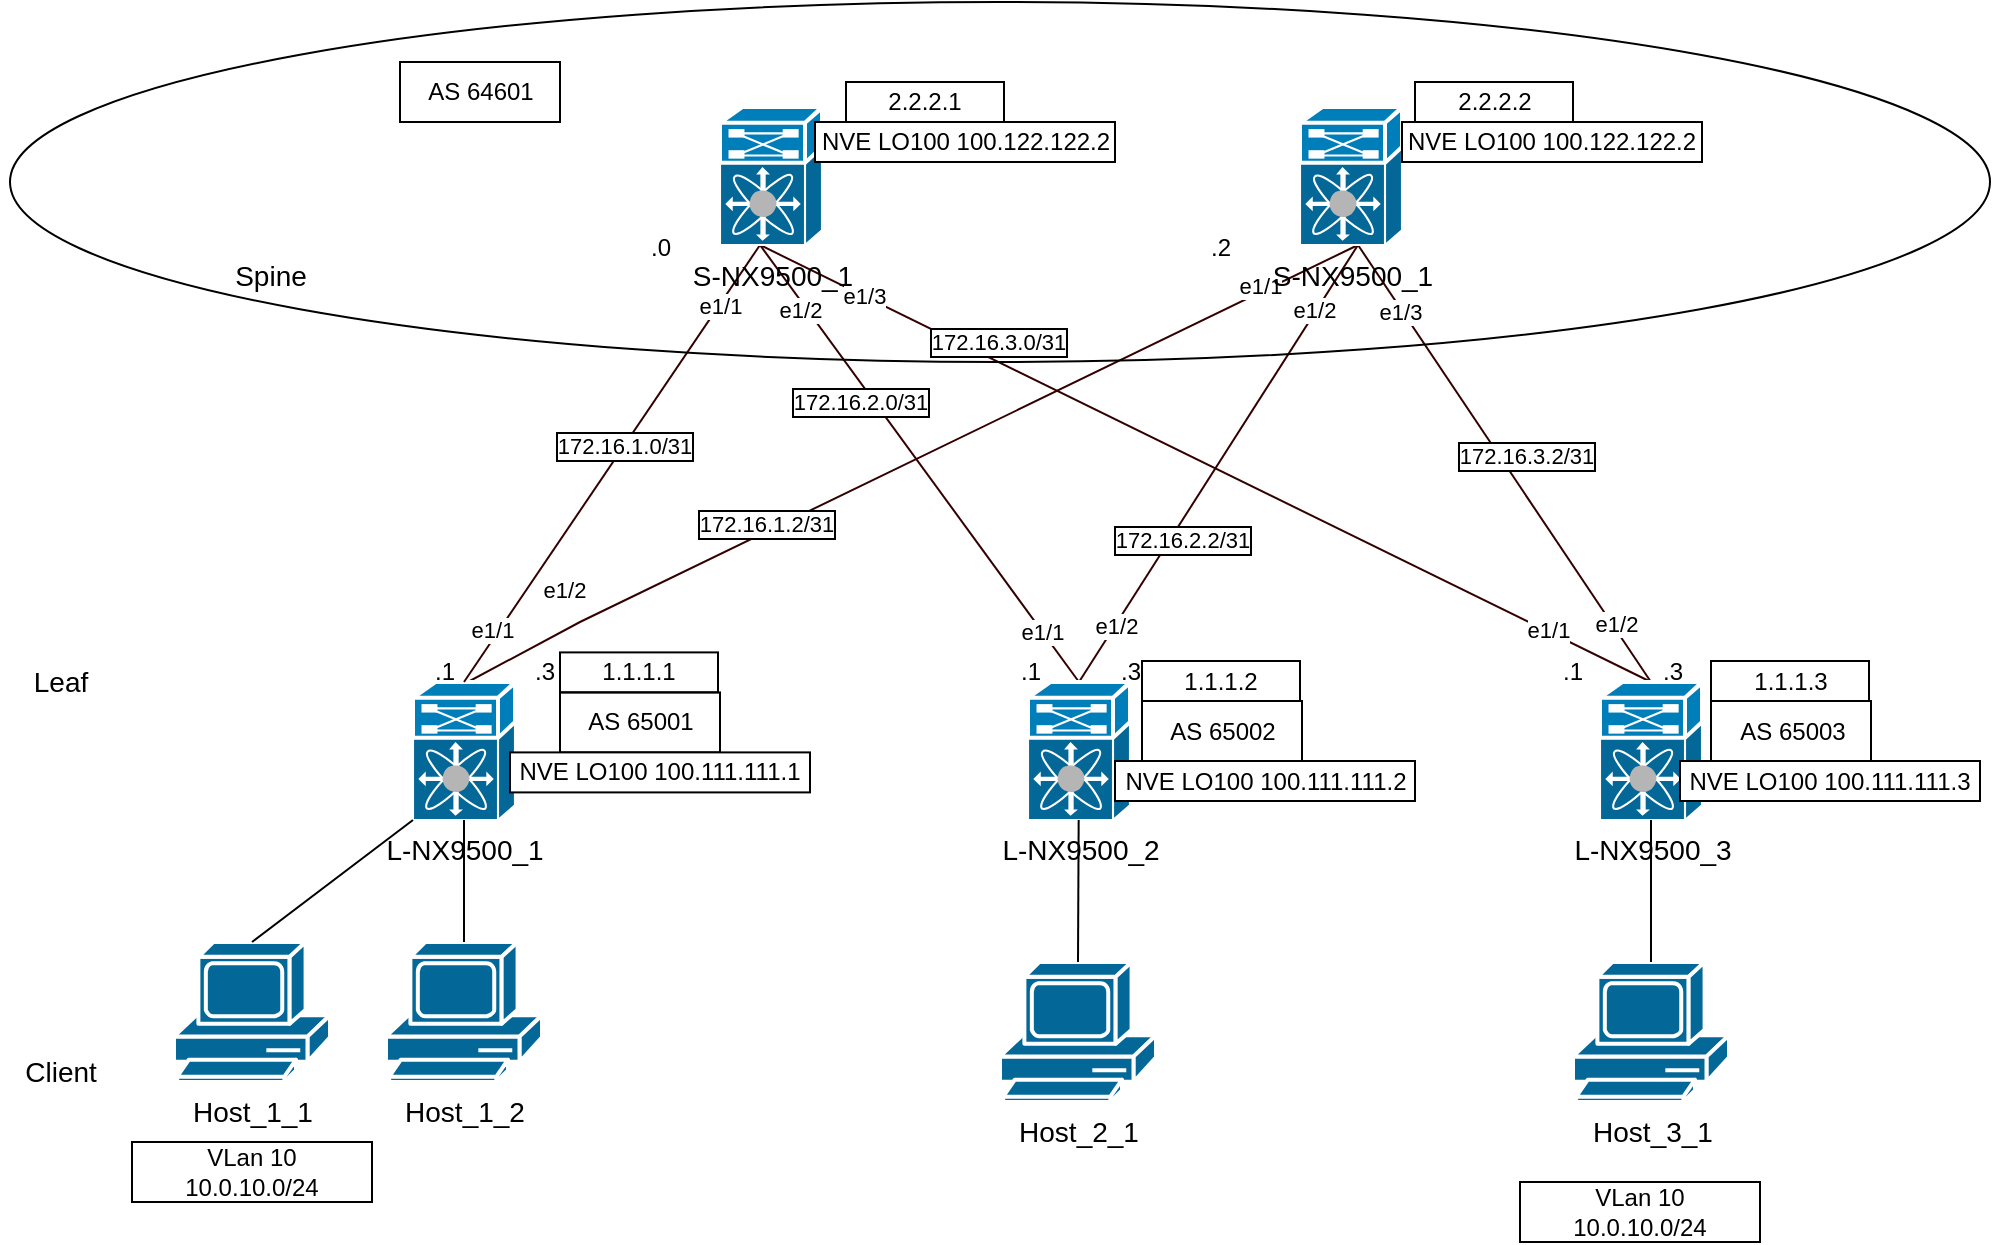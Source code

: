 <mxfile version="14.4.3" type="device"><diagram name="Страница — 1" id="TyXKpOnX87bSKpu7sTU_"><mxGraphModel dx="2249" dy="866" grid="1" gridSize="10" guides="1" tooltips="1" connect="1" arrows="1" fold="1" page="1" pageScale="1" pageWidth="827" pageHeight="1169" math="0" shadow="0"><root><mxCell id="0"/><mxCell id="1" parent="0"/><mxCell id="x6yWvG2BefHzN4PRWWCQ-21" style="rounded=0;orthogonalLoop=1;jettySize=auto;html=1;exitX=0.392;exitY=0.058;exitDx=0;exitDy=0;exitPerimeter=0;entryX=0.5;entryY=1;entryDx=0;entryDy=0;entryPerimeter=0;endArrow=none;endFill=0;fontSize=14;fillColor=#d5e8d4;strokeColor=#330000;strokeWidth=1;" parent="1" source="x6yWvG2BefHzN4PRWWCQ-4" edge="1"><mxGeometry relative="1" as="geometry"><Array as="points"><mxPoint x="190" y="390"/></Array><mxPoint x="579" y="201.5" as="targetPoint"/></mxGeometry></mxCell><mxCell id="jhfHBk7VUQF83KdC7KXJ-4" value="e1/2" style="edgeLabel;html=1;align=center;verticalAlign=middle;resizable=0;points=[];" parent="x6yWvG2BefHzN4PRWWCQ-21" vertex="1" connectable="0"><mxGeometry x="-0.789" y="1" relative="1" as="geometry"><mxPoint x="9" y="-24" as="offset"/></mxGeometry></mxCell><mxCell id="jhfHBk7VUQF83KdC7KXJ-12" value="e1/1" style="edgeLabel;html=1;align=center;verticalAlign=middle;resizable=0;points=[];" parent="x6yWvG2BefHzN4PRWWCQ-21" vertex="1" connectable="0"><mxGeometry x="0.79" y="3" relative="1" as="geometry"><mxPoint as="offset"/></mxGeometry></mxCell><mxCell id="x6yWvG2BefHzN4PRWWCQ-4" value="L-NX9500_1" style="shape=mxgraph.cisco.misc.nexus_7000;html=1;pointerEvents=1;fillColor=#036897;strokeColor=#ffffff;strokeWidth=2;verticalLabelPosition=bottom;verticalAlign=top;align=center;outlineConnect=0;fontSize=14;" parent="1" vertex="1"><mxGeometry x="106.5" y="420" width="51" height="69" as="geometry"/></mxCell><mxCell id="x6yWvG2BefHzN4PRWWCQ-22" style="rounded=0;orthogonalLoop=1;jettySize=auto;html=1;exitX=0.5;exitY=0;exitDx=0;exitDy=0;exitPerimeter=0;endArrow=none;endFill=0;entryX=0.5;entryY=1;entryDx=0;entryDy=0;entryPerimeter=0;fontSize=14;fillColor=#d5e8d4;strokeColor=#330000;strokeWidth=1;" parent="1" source="x6yWvG2BefHzN4PRWWCQ-5" edge="1"><mxGeometry relative="1" as="geometry"><mxPoint x="280" y="201.5" as="targetPoint"/></mxGeometry></mxCell><mxCell id="jhfHBk7VUQF83KdC7KXJ-5" value="e1/1" style="edgeLabel;html=1;align=center;verticalAlign=middle;resizable=0;points=[];" parent="x6yWvG2BefHzN4PRWWCQ-22" vertex="1" connectable="0"><mxGeometry x="-0.76" relative="1" as="geometry"><mxPoint y="1" as="offset"/></mxGeometry></mxCell><mxCell id="jhfHBk7VUQF83KdC7KXJ-10" value="e1/2" style="edgeLabel;html=1;align=center;verticalAlign=middle;resizable=0;points=[];" parent="x6yWvG2BefHzN4PRWWCQ-22" vertex="1" connectable="0"><mxGeometry x="0.719" y="3" relative="1" as="geometry"><mxPoint as="offset"/></mxGeometry></mxCell><mxCell id="x6yWvG2BefHzN4PRWWCQ-23" style="rounded=0;orthogonalLoop=1;jettySize=auto;html=1;exitX=0.5;exitY=0;exitDx=0;exitDy=0;exitPerimeter=0;endArrow=none;endFill=0;entryX=0.5;entryY=1;entryDx=0;entryDy=0;entryPerimeter=0;fontSize=14;fillColor=#d5e8d4;strokeColor=#330000;strokeWidth=1;" parent="1" source="x6yWvG2BefHzN4PRWWCQ-5" edge="1"><mxGeometry relative="1" as="geometry"><mxPoint x="579" y="201.5" as="targetPoint"/></mxGeometry></mxCell><mxCell id="jhfHBk7VUQF83KdC7KXJ-6" value="e1/2" style="edgeLabel;html=1;align=center;verticalAlign=middle;resizable=0;points=[];" parent="x6yWvG2BefHzN4PRWWCQ-23" vertex="1" connectable="0"><mxGeometry x="-0.745" relative="1" as="geometry"><mxPoint as="offset"/></mxGeometry></mxCell><mxCell id="jhfHBk7VUQF83KdC7KXJ-13" value="e1/2" style="edgeLabel;html=1;align=center;verticalAlign=middle;resizable=0;points=[];" parent="x6yWvG2BefHzN4PRWWCQ-23" vertex="1" connectable="0"><mxGeometry x="0.697" y="1" relative="1" as="geometry"><mxPoint as="offset"/></mxGeometry></mxCell><mxCell id="x6yWvG2BefHzN4PRWWCQ-5" value="L-NX9500_2" style="shape=mxgraph.cisco.misc.nexus_7000;html=1;pointerEvents=1;fillColor=#036897;strokeColor=#ffffff;strokeWidth=2;verticalLabelPosition=bottom;verticalAlign=top;align=center;outlineConnect=0;fontSize=14;" parent="1" vertex="1"><mxGeometry x="414" y="420" width="51" height="69" as="geometry"/></mxCell><mxCell id="x6yWvG2BefHzN4PRWWCQ-20" style="rounded=0;orthogonalLoop=1;jettySize=auto;html=1;exitX=0.5;exitY=1;exitDx=0;exitDy=0;exitPerimeter=0;entryX=0.5;entryY=0;entryDx=0;entryDy=0;entryPerimeter=0;endArrow=none;endFill=0;fontSize=14;fillColor=#d5e8d4;strokeColor=#330000;strokeWidth=1;" parent="1" target="x6yWvG2BefHzN4PRWWCQ-4" edge="1"><mxGeometry relative="1" as="geometry"><mxPoint x="280" y="201.5" as="sourcePoint"/></mxGeometry></mxCell><mxCell id="jhfHBk7VUQF83KdC7KXJ-3" value="e1/1" style="edgeLabel;html=1;align=center;verticalAlign=middle;resizable=0;points=[];" parent="x6yWvG2BefHzN4PRWWCQ-20" vertex="1" connectable="0"><mxGeometry x="0.777" y="-3" relative="1" as="geometry"><mxPoint as="offset"/></mxGeometry></mxCell><mxCell id="jhfHBk7VUQF83KdC7KXJ-9" value="e1/1" style="edgeLabel;html=1;align=center;verticalAlign=middle;resizable=0;points=[];" parent="x6yWvG2BefHzN4PRWWCQ-20" vertex="1" connectable="0"><mxGeometry x="-0.719" relative="1" as="geometry"><mxPoint as="offset"/></mxGeometry></mxCell><mxCell id="jhfHBk7VUQF83KdC7KXJ-23" value="172.16.1.0/31" style="edgeLabel;html=1;align=center;verticalAlign=middle;resizable=0;points=[];labelBorderColor=default;" parent="x6yWvG2BefHzN4PRWWCQ-20" vertex="1" connectable="0"><mxGeometry x="-0.08" relative="1" as="geometry"><mxPoint as="offset"/></mxGeometry></mxCell><mxCell id="x6yWvG2BefHzN4PRWWCQ-24" style="rounded=0;orthogonalLoop=1;jettySize=auto;html=1;exitX=0.5;exitY=0;exitDx=0;exitDy=0;exitPerimeter=0;entryX=0.5;entryY=1;entryDx=0;entryDy=0;entryPerimeter=0;endArrow=none;endFill=0;fontSize=14;fillColor=#d5e8d4;strokeColor=#330000;strokeWidth=1;" parent="1" source="x6yWvG2BefHzN4PRWWCQ-8" edge="1"><mxGeometry relative="1" as="geometry"><mxPoint x="280" y="201.5" as="targetPoint"/></mxGeometry></mxCell><mxCell id="jhfHBk7VUQF83KdC7KXJ-7" value="e1/1" style="edgeLabel;html=1;align=center;verticalAlign=middle;resizable=0;points=[];" parent="x6yWvG2BefHzN4PRWWCQ-24" vertex="1" connectable="0"><mxGeometry x="-0.767" y="-1" relative="1" as="geometry"><mxPoint as="offset"/></mxGeometry></mxCell><mxCell id="jhfHBk7VUQF83KdC7KXJ-11" value="e1/3" style="edgeLabel;html=1;align=center;verticalAlign=middle;resizable=0;points=[];" parent="x6yWvG2BefHzN4PRWWCQ-24" vertex="1" connectable="0"><mxGeometry x="0.767" relative="1" as="geometry"><mxPoint as="offset"/></mxGeometry></mxCell><mxCell id="x6yWvG2BefHzN4PRWWCQ-25" style="rounded=0;orthogonalLoop=1;jettySize=auto;html=1;exitX=0.5;exitY=0;exitDx=0;exitDy=0;exitPerimeter=0;entryX=0.5;entryY=1;entryDx=0;entryDy=0;entryPerimeter=0;endArrow=none;endFill=0;fontSize=14;fillColor=#d5e8d4;strokeColor=#330000;strokeWidth=1;" parent="1" source="x6yWvG2BefHzN4PRWWCQ-8" edge="1"><mxGeometry relative="1" as="geometry"><mxPoint x="579" y="201.5" as="targetPoint"/></mxGeometry></mxCell><mxCell id="jhfHBk7VUQF83KdC7KXJ-8" value="e1/2" style="edgeLabel;html=1;align=center;verticalAlign=middle;resizable=0;points=[];" parent="x6yWvG2BefHzN4PRWWCQ-25" vertex="1" connectable="0"><mxGeometry x="-0.743" y="-2" relative="1" as="geometry"><mxPoint as="offset"/></mxGeometry></mxCell><mxCell id="jhfHBk7VUQF83KdC7KXJ-14" value="e1/3" style="edgeLabel;html=1;align=center;verticalAlign=middle;resizable=0;points=[];" parent="x6yWvG2BefHzN4PRWWCQ-25" vertex="1" connectable="0"><mxGeometry x="0.7" y="1" relative="1" as="geometry"><mxPoint as="offset"/></mxGeometry></mxCell><mxCell id="x6yWvG2BefHzN4PRWWCQ-8" value="L-NX9500_3" style="shape=mxgraph.cisco.misc.nexus_7000;html=1;pointerEvents=1;fillColor=#036897;strokeColor=#ffffff;strokeWidth=2;verticalLabelPosition=bottom;verticalAlign=top;align=center;outlineConnect=0;fontSize=14;" parent="1" vertex="1"><mxGeometry x="700" y="420" width="51" height="69" as="geometry"/></mxCell><mxCell id="x6yWvG2BefHzN4PRWWCQ-9" value="Host_1_2" style="shape=mxgraph.cisco.computers_and_peripherals.pc;sketch=0;html=1;pointerEvents=1;fillColor=#036897;strokeColor=#ffffff;strokeWidth=2;verticalLabelPosition=bottom;verticalAlign=top;align=center;outlineConnect=0;fontSize=14;" parent="1" vertex="1"><mxGeometry x="93" y="550" width="78" height="70" as="geometry"/></mxCell><mxCell id="x6yWvG2BefHzN4PRWWCQ-10" value="Host_2_1" style="shape=mxgraph.cisco.computers_and_peripherals.pc;sketch=0;html=1;pointerEvents=1;fillColor=#036897;strokeColor=#ffffff;strokeWidth=2;verticalLabelPosition=bottom;verticalAlign=top;align=center;outlineConnect=0;fontSize=14;" parent="1" vertex="1"><mxGeometry x="400" y="560" width="78" height="70" as="geometry"/></mxCell><mxCell id="x6yWvG2BefHzN4PRWWCQ-11" value="Host_3_1" style="shape=mxgraph.cisco.computers_and_peripherals.pc;sketch=0;html=1;pointerEvents=1;fillColor=#036897;strokeColor=#ffffff;strokeWidth=2;verticalLabelPosition=bottom;verticalAlign=top;align=center;outlineConnect=0;fontSize=14;" parent="1" vertex="1"><mxGeometry x="686.5" y="560" width="78" height="70" as="geometry"/></mxCell><mxCell id="x6yWvG2BefHzN4PRWWCQ-15" value="" style="endArrow=none;html=1;rounded=0;entryX=0.5;entryY=1;entryDx=0;entryDy=0;entryPerimeter=0;exitX=0.5;exitY=0;exitDx=0;exitDy=0;exitPerimeter=0;fontSize=14;" parent="1" source="x6yWvG2BefHzN4PRWWCQ-9" target="x6yWvG2BefHzN4PRWWCQ-4" edge="1"><mxGeometry width="50" height="50" relative="1" as="geometry"><mxPoint x="303.5" y="560" as="sourcePoint"/><mxPoint x="353.5" y="510" as="targetPoint"/></mxGeometry></mxCell><mxCell id="x6yWvG2BefHzN4PRWWCQ-18" value="" style="endArrow=none;html=1;rounded=0;exitX=0.5;exitY=0;exitDx=0;exitDy=0;exitPerimeter=0;fontSize=14;" parent="1" source="x6yWvG2BefHzN4PRWWCQ-10" target="x6yWvG2BefHzN4PRWWCQ-5" edge="1"><mxGeometry width="50" height="50" relative="1" as="geometry"><mxPoint x="423.5" y="620" as="sourcePoint"/><mxPoint x="423.5" y="459" as="targetPoint"/></mxGeometry></mxCell><mxCell id="x6yWvG2BefHzN4PRWWCQ-19" value="" style="endArrow=none;html=1;rounded=0;exitX=0.5;exitY=0;exitDx=0;exitDy=0;exitPerimeter=0;fontSize=14;" parent="1" source="x6yWvG2BefHzN4PRWWCQ-11" target="x6yWvG2BefHzN4PRWWCQ-8" edge="1"><mxGeometry width="50" height="50" relative="1" as="geometry"><mxPoint x="623.5" y="641" as="sourcePoint"/><mxPoint x="623.5" y="480" as="targetPoint"/></mxGeometry></mxCell><mxCell id="x6yWvG2BefHzN4PRWWCQ-26" value="Leaf" style="text;html=1;align=center;verticalAlign=middle;resizable=0;points=[];autosize=1;strokeColor=none;fillColor=none;fontSize=14;" parent="1" vertex="1"><mxGeometry x="-95" y="405.2" width="50" height="30" as="geometry"/></mxCell><mxCell id="x6yWvG2BefHzN4PRWWCQ-27" value="Spine" style="text;html=1;align=center;verticalAlign=middle;resizable=0;points=[];autosize=1;strokeColor=none;fillColor=none;fontSize=14;" parent="1" vertex="1"><mxGeometry x="5" y="201.5" width="60" height="30" as="geometry"/></mxCell><mxCell id="x6yWvG2BefHzN4PRWWCQ-28" value="Client" style="text;html=1;align=center;verticalAlign=middle;resizable=0;points=[];autosize=1;strokeColor=none;fillColor=none;fontSize=14;" parent="1" vertex="1"><mxGeometry x="-100" y="600" width="60" height="30" as="geometry"/></mxCell><mxCell id="jhfHBk7VUQF83KdC7KXJ-1" value="S-NX9500_1" style="shape=mxgraph.cisco.misc.nexus_7000;html=1;pointerEvents=1;fillColor=#036897;strokeColor=#ffffff;strokeWidth=2;verticalLabelPosition=bottom;verticalAlign=top;align=center;outlineConnect=0;fontSize=14;" parent="1" vertex="1"><mxGeometry x="260" y="132.5" width="51" height="69" as="geometry"/></mxCell><mxCell id="jhfHBk7VUQF83KdC7KXJ-2" value="S-NX9500_1" style="shape=mxgraph.cisco.misc.nexus_7000;html=1;pointerEvents=1;fillColor=#036897;strokeColor=#ffffff;strokeWidth=2;verticalLabelPosition=bottom;verticalAlign=top;align=center;outlineConnect=0;fontSize=14;" parent="1" vertex="1"><mxGeometry x="550" y="132.5" width="51" height="69" as="geometry"/></mxCell><mxCell id="jhfHBk7VUQF83KdC7KXJ-15" value=".0" style="text;html=1;align=center;verticalAlign=middle;resizable=0;points=[];autosize=1;strokeColor=none;fillColor=none;" parent="1" vertex="1"><mxGeometry x="215" y="188" width="30" height="30" as="geometry"/></mxCell><mxCell id="jhfHBk7VUQF83KdC7KXJ-16" value=".2" style="text;html=1;align=center;verticalAlign=middle;resizable=0;points=[];autosize=1;strokeColor=none;fillColor=none;" parent="1" vertex="1"><mxGeometry x="495" y="188" width="30" height="30" as="geometry"/></mxCell><mxCell id="jhfHBk7VUQF83KdC7KXJ-17" value=".1" style="text;html=1;align=center;verticalAlign=middle;resizable=0;points=[];autosize=1;strokeColor=none;fillColor=none;" parent="1" vertex="1"><mxGeometry x="106.5" y="399.5" width="30" height="30" as="geometry"/></mxCell><mxCell id="jhfHBk7VUQF83KdC7KXJ-18" value=".3" style="text;html=1;align=center;verticalAlign=middle;resizable=0;points=[];autosize=1;strokeColor=none;fillColor=none;" parent="1" vertex="1"><mxGeometry x="156.5" y="399.5" width="30" height="30" as="geometry"/></mxCell><mxCell id="jhfHBk7VUQF83KdC7KXJ-19" value=".1" style="text;html=1;align=center;verticalAlign=middle;resizable=0;points=[];autosize=1;strokeColor=none;fillColor=none;" parent="1" vertex="1"><mxGeometry x="400" y="399.5" width="30" height="30" as="geometry"/></mxCell><mxCell id="jhfHBk7VUQF83KdC7KXJ-20" value=".3" style="text;html=1;align=center;verticalAlign=middle;resizable=0;points=[];autosize=1;strokeColor=none;fillColor=none;" parent="1" vertex="1"><mxGeometry x="450" y="399.5" width="30" height="30" as="geometry"/></mxCell><mxCell id="jhfHBk7VUQF83KdC7KXJ-21" value=".1" style="text;html=1;align=center;verticalAlign=middle;resizable=0;points=[];autosize=1;strokeColor=none;fillColor=none;" parent="1" vertex="1"><mxGeometry x="671" y="399.5" width="30" height="30" as="geometry"/></mxCell><mxCell id="jhfHBk7VUQF83KdC7KXJ-22" value=".3" style="text;html=1;align=center;verticalAlign=middle;resizable=0;points=[];autosize=1;strokeColor=none;fillColor=none;" parent="1" vertex="1"><mxGeometry x="721" y="399.5" width="30" height="30" as="geometry"/></mxCell><mxCell id="jhfHBk7VUQF83KdC7KXJ-24" value="172.16.1.2/31" style="edgeLabel;html=1;align=center;verticalAlign=middle;resizable=0;points=[];labelBorderColor=default;" parent="1" vertex="1" connectable="0"><mxGeometry x="285.502" y="330.002" as="geometry"><mxPoint x="-3" y="11" as="offset"/></mxGeometry></mxCell><mxCell id="jhfHBk7VUQF83KdC7KXJ-25" value="172.16.2.0/31" style="edgeLabel;html=1;align=center;verticalAlign=middle;resizable=0;points=[];labelBorderColor=default;" parent="1" vertex="1" connectable="0"><mxGeometry x="330.002" y="280.002" as="geometry"/></mxCell><mxCell id="jhfHBk7VUQF83KdC7KXJ-26" value="172.16.3.0/31" style="edgeLabel;html=1;align=center;verticalAlign=middle;resizable=0;points=[];labelBorderColor=default;" parent="1" vertex="1" connectable="0"><mxGeometry x="414.002" y="250.002" as="geometry"><mxPoint x="-15" as="offset"/></mxGeometry></mxCell><mxCell id="jhfHBk7VUQF83KdC7KXJ-27" value="172.16.2.2/31" style="edgeLabel;html=1;align=center;verticalAlign=middle;resizable=0;points=[];labelBorderColor=default;" parent="1" vertex="1" connectable="0"><mxGeometry x="510.002" y="350.002" as="geometry"><mxPoint x="-19" y="-1" as="offset"/></mxGeometry></mxCell><mxCell id="jhfHBk7VUQF83KdC7KXJ-28" value="172.16.3.2/31" style="edgeLabel;html=1;align=center;verticalAlign=middle;resizable=0;points=[];labelBorderColor=default;" parent="1" vertex="1" connectable="0"><mxGeometry x="660.002" y="310.002" as="geometry"><mxPoint x="3" y="-3" as="offset"/></mxGeometry></mxCell><mxCell id="ZXuQBLCLjrkzV2k7H-WU-3" value="" style="ellipse;whiteSpace=wrap;html=1;fillColor=none;" parent="1" vertex="1"><mxGeometry x="-95" y="80" width="990" height="180" as="geometry"/></mxCell><mxCell id="X2sETJuaRFryXuntK1pU-1" value="2.2.2.1" style="text;html=1;strokeColor=default;align=center;verticalAlign=middle;whiteSpace=wrap;rounded=0;" parent="1" vertex="1"><mxGeometry x="323" y="120" width="79" height="20" as="geometry"/></mxCell><mxCell id="X2sETJuaRFryXuntK1pU-2" value="2.2.2.2" style="text;html=1;strokeColor=default;align=center;verticalAlign=middle;whiteSpace=wrap;rounded=0;" parent="1" vertex="1"><mxGeometry x="607.5" y="120" width="79" height="20" as="geometry"/></mxCell><mxCell id="X2sETJuaRFryXuntK1pU-3" value="1.1.1.1" style="text;html=1;strokeColor=default;align=center;verticalAlign=middle;whiteSpace=wrap;rounded=0;" parent="1" vertex="1"><mxGeometry x="180" y="405.2" width="79" height="20" as="geometry"/></mxCell><mxCell id="X2sETJuaRFryXuntK1pU-4" value="1.1.1.2" style="text;html=1;strokeColor=default;align=center;verticalAlign=middle;whiteSpace=wrap;rounded=0;" parent="1" vertex="1"><mxGeometry x="471" y="409.5" width="79" height="20" as="geometry"/></mxCell><mxCell id="X2sETJuaRFryXuntK1pU-5" value="1.1.1.3" style="text;html=1;strokeColor=default;align=center;verticalAlign=middle;whiteSpace=wrap;rounded=0;" parent="1" vertex="1"><mxGeometry x="755.5" y="409.5" width="79" height="20" as="geometry"/></mxCell><mxCell id="Evuvwr7la3IowPZxWrA6-1" value="AS 64601" style="text;html=1;align=center;verticalAlign=middle;resizable=0;points=[];autosize=1;strokeColor=default;" parent="1" vertex="1"><mxGeometry x="100" y="110" width="80" height="30" as="geometry"/></mxCell><mxCell id="Evuvwr7la3IowPZxWrA6-3" value="AS 65001" style="text;html=1;align=center;verticalAlign=middle;resizable=0;points=[];autosize=1;strokeColor=default;" parent="1" vertex="1"><mxGeometry x="180" y="425.2" width="80" height="30" as="geometry"/></mxCell><mxCell id="Evuvwr7la3IowPZxWrA6-4" value="AS 65002" style="text;html=1;align=center;verticalAlign=middle;resizable=0;points=[];autosize=1;strokeColor=default;" parent="1" vertex="1"><mxGeometry x="471" y="429.5" width="80" height="30" as="geometry"/></mxCell><mxCell id="Evuvwr7la3IowPZxWrA6-5" value="AS 65003" style="text;html=1;align=center;verticalAlign=middle;resizable=0;points=[];autosize=1;strokeColor=default;" parent="1" vertex="1"><mxGeometry x="755.5" y="429.5" width="80" height="30" as="geometry"/></mxCell><mxCell id="wGXWWFaC_NUJsEw5Qls2-2" value="NVE LO100 100.111.111.1" style="whiteSpace=wrap;html=1;" parent="1" vertex="1"><mxGeometry x="155" y="455.2" width="150" height="20" as="geometry"/></mxCell><mxCell id="wGXWWFaC_NUJsEw5Qls2-3" value="NVE LO100 100.111.111.2" style="whiteSpace=wrap;html=1;" parent="1" vertex="1"><mxGeometry x="457.5" y="459.5" width="150" height="20" as="geometry"/></mxCell><mxCell id="wGXWWFaC_NUJsEw5Qls2-4" value="NVE LO100 100.111.111.3" style="whiteSpace=wrap;html=1;" parent="1" vertex="1"><mxGeometry x="740" y="459.5" width="150" height="20" as="geometry"/></mxCell><mxCell id="wGXWWFaC_NUJsEw5Qls2-5" value="NVE LO100 100.122.122.2" style="whiteSpace=wrap;html=1;" parent="1" vertex="1"><mxGeometry x="307.5" y="140" width="150" height="20" as="geometry"/></mxCell><mxCell id="wGXWWFaC_NUJsEw5Qls2-6" value="NVE LO100 100.122.122.2" style="whiteSpace=wrap;html=1;" parent="1" vertex="1"><mxGeometry x="601" y="140" width="150" height="20" as="geometry"/></mxCell><mxCell id="wGXWWFaC_NUJsEw5Qls2-7" value="Host_1_1" style="shape=mxgraph.cisco.computers_and_peripherals.pc;sketch=0;html=1;pointerEvents=1;fillColor=#036897;strokeColor=#ffffff;strokeWidth=2;verticalLabelPosition=bottom;verticalAlign=top;align=center;outlineConnect=0;fontSize=14;" parent="1" vertex="1"><mxGeometry x="-13" y="550" width="78" height="70" as="geometry"/></mxCell><mxCell id="wGXWWFaC_NUJsEw5Qls2-8" value="" style="endArrow=none;html=1;rounded=0;entryX=0;entryY=1;entryDx=0;entryDy=0;entryPerimeter=0;exitX=0.5;exitY=0;exitDx=0;exitDy=0;exitPerimeter=0;fontSize=14;" parent="1" source="wGXWWFaC_NUJsEw5Qls2-7" target="x6yWvG2BefHzN4PRWWCQ-4" edge="1"><mxGeometry width="50" height="50" relative="1" as="geometry"><mxPoint x="142" y="560" as="sourcePoint"/><mxPoint x="142" y="499" as="targetPoint"/></mxGeometry></mxCell><mxCell id="yzosTKQXO0_5mTfsmzgm-1" value="VLan 10&lt;br&gt;10.0.10.0/24" style="rounded=0;whiteSpace=wrap;html=1;fillColor=none;" parent="1" vertex="1"><mxGeometry x="-34" y="650" width="120" height="30" as="geometry"/></mxCell><mxCell id="yzosTKQXO0_5mTfsmzgm-2" value="VLan 10&lt;br&gt;10.0.10.0/24" style="rounded=0;whiteSpace=wrap;html=1;fillColor=none;" parent="1" vertex="1"><mxGeometry x="660" y="670" width="120" height="30" as="geometry"/></mxCell></root></mxGraphModel></diagram></mxfile>